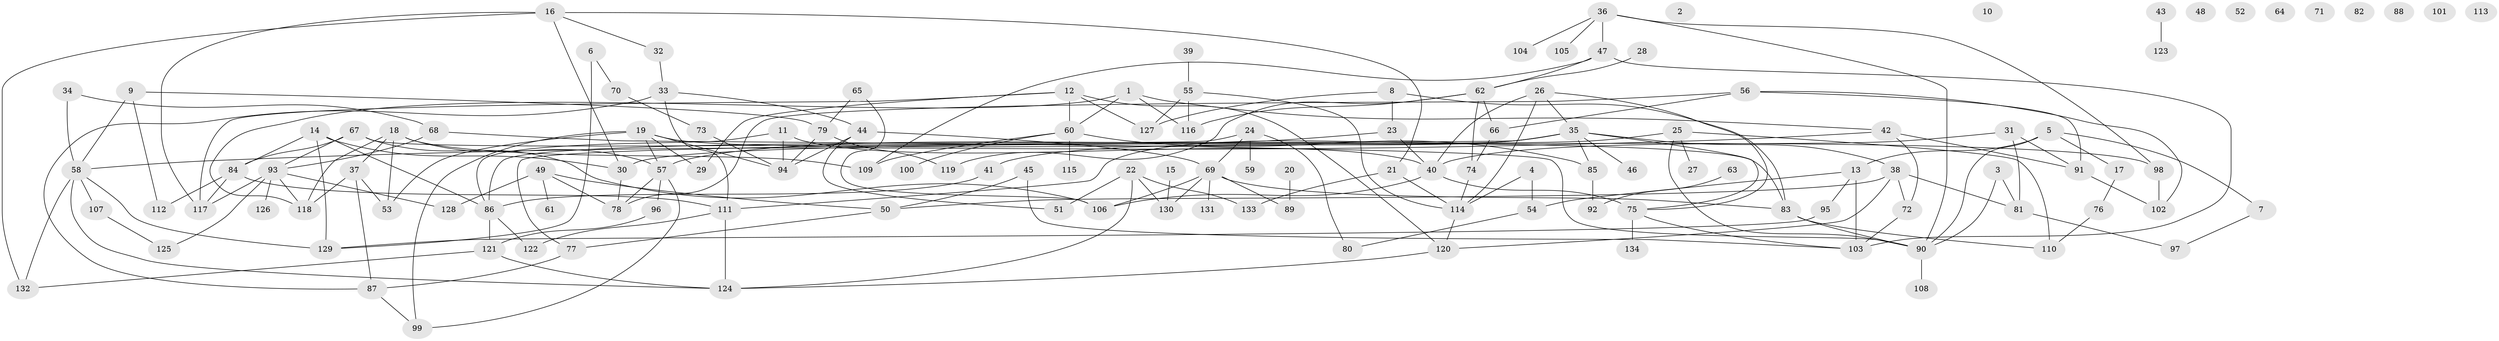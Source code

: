 // coarse degree distribution, {5: 0.1044776119402985, 0: 0.16417910447761194, 4: 0.11940298507462686, 2: 0.16417910447761194, 3: 0.13432835820895522, 1: 0.08955223880597014, 6: 0.11940298507462686, 7: 0.029850746268656716, 11: 0.014925373134328358, 8: 0.029850746268656716, 12: 0.014925373134328358, 17: 0.014925373134328358}
// Generated by graph-tools (version 1.1) at 2025/16/03/04/25 18:16:33]
// undirected, 134 vertices, 201 edges
graph export_dot {
graph [start="1"]
  node [color=gray90,style=filled];
  1;
  2;
  3;
  4;
  5;
  6;
  7;
  8;
  9;
  10;
  11;
  12;
  13;
  14;
  15;
  16;
  17;
  18;
  19;
  20;
  21;
  22;
  23;
  24;
  25;
  26;
  27;
  28;
  29;
  30;
  31;
  32;
  33;
  34;
  35;
  36;
  37;
  38;
  39;
  40;
  41;
  42;
  43;
  44;
  45;
  46;
  47;
  48;
  49;
  50;
  51;
  52;
  53;
  54;
  55;
  56;
  57;
  58;
  59;
  60;
  61;
  62;
  63;
  64;
  65;
  66;
  67;
  68;
  69;
  70;
  71;
  72;
  73;
  74;
  75;
  76;
  77;
  78;
  79;
  80;
  81;
  82;
  83;
  84;
  85;
  86;
  87;
  88;
  89;
  90;
  91;
  92;
  93;
  94;
  95;
  96;
  97;
  98;
  99;
  100;
  101;
  102;
  103;
  104;
  105;
  106;
  107;
  108;
  109;
  110;
  111;
  112;
  113;
  114;
  115;
  116;
  117;
  118;
  119;
  120;
  121;
  122;
  123;
  124;
  125;
  126;
  127;
  128;
  129;
  130;
  131;
  132;
  133;
  134;
  1 -- 42;
  1 -- 60;
  1 -- 116;
  1 -- 118;
  3 -- 81;
  3 -- 90;
  4 -- 54;
  4 -- 114;
  5 -- 7;
  5 -- 13;
  5 -- 17;
  5 -- 90;
  6 -- 70;
  6 -- 129;
  7 -- 97;
  8 -- 23;
  8 -- 83;
  8 -- 127;
  9 -- 58;
  9 -- 79;
  9 -- 112;
  11 -- 40;
  11 -- 86;
  11 -- 94;
  12 -- 29;
  12 -- 60;
  12 -- 117;
  12 -- 120;
  12 -- 127;
  13 -- 54;
  13 -- 95;
  13 -- 103;
  14 -- 30;
  14 -- 84;
  14 -- 86;
  14 -- 129;
  15 -- 130;
  16 -- 21;
  16 -- 30;
  16 -- 32;
  16 -- 117;
  16 -- 132;
  17 -- 76;
  18 -- 37;
  18 -- 53;
  18 -- 57;
  18 -- 109;
  18 -- 118;
  19 -- 29;
  19 -- 53;
  19 -- 57;
  19 -- 94;
  19 -- 98;
  19 -- 99;
  20 -- 89;
  21 -- 114;
  21 -- 133;
  22 -- 51;
  22 -- 124;
  22 -- 130;
  22 -- 133;
  23 -- 40;
  23 -- 57;
  24 -- 59;
  24 -- 69;
  24 -- 80;
  24 -- 86;
  25 -- 27;
  25 -- 30;
  25 -- 90;
  25 -- 110;
  26 -- 35;
  26 -- 40;
  26 -- 75;
  26 -- 114;
  28 -- 62;
  30 -- 78;
  31 -- 40;
  31 -- 81;
  31 -- 91;
  32 -- 33;
  33 -- 44;
  33 -- 87;
  33 -- 111;
  34 -- 58;
  34 -- 68;
  35 -- 38;
  35 -- 41;
  35 -- 46;
  35 -- 75;
  35 -- 77;
  35 -- 85;
  35 -- 111;
  36 -- 47;
  36 -- 90;
  36 -- 98;
  36 -- 104;
  36 -- 105;
  37 -- 53;
  37 -- 87;
  37 -- 118;
  38 -- 50;
  38 -- 72;
  38 -- 81;
  38 -- 120;
  39 -- 55;
  40 -- 75;
  40 -- 106;
  41 -- 86;
  42 -- 58;
  42 -- 72;
  42 -- 91;
  43 -- 123;
  44 -- 51;
  44 -- 69;
  44 -- 94;
  45 -- 50;
  45 -- 103;
  47 -- 62;
  47 -- 103;
  47 -- 109;
  49 -- 50;
  49 -- 61;
  49 -- 78;
  49 -- 128;
  50 -- 77;
  54 -- 80;
  55 -- 114;
  55 -- 116;
  55 -- 127;
  56 -- 66;
  56 -- 78;
  56 -- 91;
  56 -- 102;
  57 -- 78;
  57 -- 96;
  57 -- 99;
  58 -- 107;
  58 -- 124;
  58 -- 129;
  58 -- 132;
  60 -- 85;
  60 -- 100;
  60 -- 109;
  60 -- 115;
  62 -- 66;
  62 -- 74;
  62 -- 116;
  62 -- 119;
  63 -- 92;
  65 -- 79;
  65 -- 106;
  66 -- 74;
  67 -- 83;
  67 -- 84;
  67 -- 93;
  67 -- 106;
  68 -- 90;
  68 -- 93;
  69 -- 83;
  69 -- 89;
  69 -- 106;
  69 -- 130;
  69 -- 131;
  70 -- 73;
  72 -- 103;
  73 -- 94;
  74 -- 114;
  75 -- 103;
  75 -- 134;
  76 -- 110;
  77 -- 87;
  79 -- 94;
  79 -- 119;
  81 -- 97;
  83 -- 90;
  83 -- 110;
  84 -- 111;
  84 -- 112;
  84 -- 117;
  85 -- 92;
  86 -- 121;
  86 -- 122;
  87 -- 99;
  90 -- 108;
  91 -- 102;
  93 -- 117;
  93 -- 118;
  93 -- 125;
  93 -- 126;
  93 -- 128;
  95 -- 129;
  96 -- 121;
  98 -- 102;
  107 -- 125;
  111 -- 122;
  111 -- 124;
  114 -- 120;
  120 -- 124;
  121 -- 124;
  121 -- 132;
}
